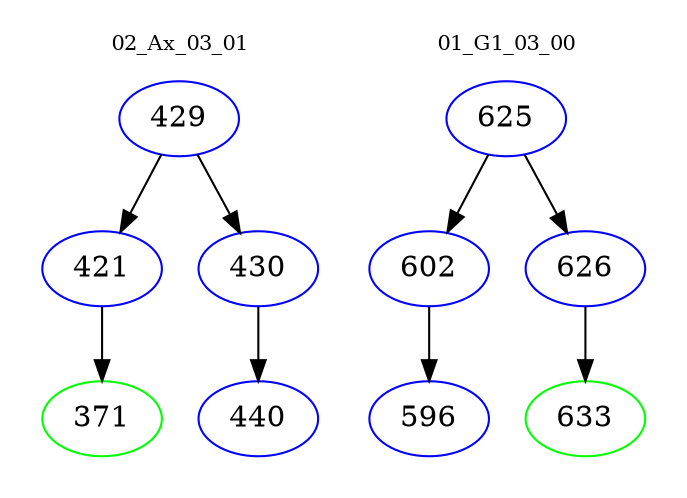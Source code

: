 digraph{
subgraph cluster_0 {
color = white
label = "02_Ax_03_01";
fontsize=10;
T0_429 [label="429", color="blue"]
T0_429 -> T0_421 [color="black"]
T0_421 [label="421", color="blue"]
T0_421 -> T0_371 [color="black"]
T0_371 [label="371", color="green"]
T0_429 -> T0_430 [color="black"]
T0_430 [label="430", color="blue"]
T0_430 -> T0_440 [color="black"]
T0_440 [label="440", color="blue"]
}
subgraph cluster_1 {
color = white
label = "01_G1_03_00";
fontsize=10;
T1_625 [label="625", color="blue"]
T1_625 -> T1_602 [color="black"]
T1_602 [label="602", color="blue"]
T1_602 -> T1_596 [color="black"]
T1_596 [label="596", color="blue"]
T1_625 -> T1_626 [color="black"]
T1_626 [label="626", color="blue"]
T1_626 -> T1_633 [color="black"]
T1_633 [label="633", color="green"]
}
}
